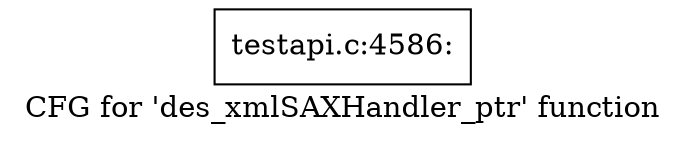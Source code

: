 digraph "CFG for 'des_xmlSAXHandler_ptr' function" {
	label="CFG for 'des_xmlSAXHandler_ptr' function";

	Node0x42b71f0 [shape=record,label="{testapi.c:4586:}"];
}
